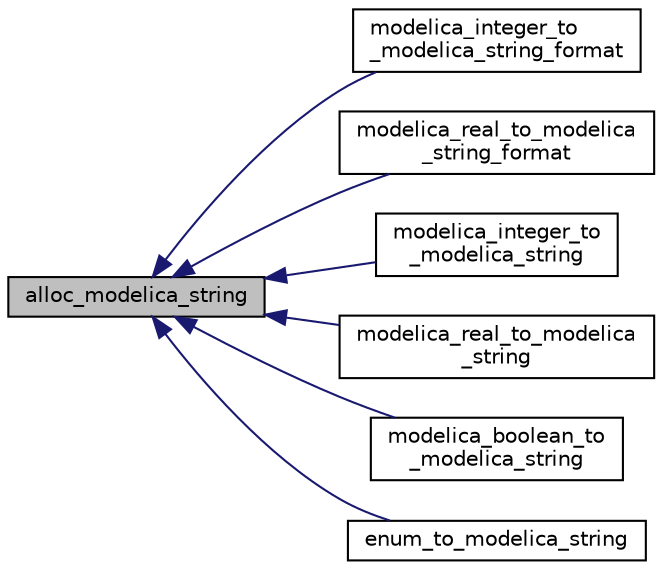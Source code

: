 digraph "alloc_modelica_string"
{
  edge [fontname="Helvetica",fontsize="10",labelfontname="Helvetica",labelfontsize="10"];
  node [fontname="Helvetica",fontsize="10",shape=record];
  rankdir="LR";
  Node1 [label="alloc_modelica_string",height=0.2,width=0.4,color="black", fillcolor="grey75", style="filled", fontcolor="black"];
  Node1 -> Node2 [dir="back",color="midnightblue",fontsize="10",style="solid",fontname="Helvetica"];
  Node2 [label="modelica_integer_to\l_modelica_string_format",height=0.2,width=0.4,color="black", fillcolor="white", style="filled",URL="$d3/d37/modelica__string_8h.html#a24116a8595b4e2abf42f08dbf663235d"];
  Node1 -> Node3 [dir="back",color="midnightblue",fontsize="10",style="solid",fontname="Helvetica"];
  Node3 [label="modelica_real_to_modelica\l_string_format",height=0.2,width=0.4,color="black", fillcolor="white", style="filled",URL="$d3/d37/modelica__string_8h.html#a327a17ceb5d14b55937be4a183c4e525"];
  Node1 -> Node4 [dir="back",color="midnightblue",fontsize="10",style="solid",fontname="Helvetica"];
  Node4 [label="modelica_integer_to\l_modelica_string",height=0.2,width=0.4,color="black", fillcolor="white", style="filled",URL="$d3/d37/modelica__string_8h.html#a672ff4045e2d75c0029e6cc5d7f0a507"];
  Node1 -> Node5 [dir="back",color="midnightblue",fontsize="10",style="solid",fontname="Helvetica"];
  Node5 [label="modelica_real_to_modelica\l_string",height=0.2,width=0.4,color="black", fillcolor="white", style="filled",URL="$d3/d37/modelica__string_8h.html#a9ab4c457daab094e56b22cdfa074c716"];
  Node1 -> Node6 [dir="back",color="midnightblue",fontsize="10",style="solid",fontname="Helvetica"];
  Node6 [label="modelica_boolean_to\l_modelica_string",height=0.2,width=0.4,color="black", fillcolor="white", style="filled",URL="$d3/d37/modelica__string_8h.html#af34691e3dee63247618d2f122b0e8477"];
  Node1 -> Node7 [dir="back",color="midnightblue",fontsize="10",style="solid",fontname="Helvetica"];
  Node7 [label="enum_to_modelica_string",height=0.2,width=0.4,color="black", fillcolor="white", style="filled",URL="$d3/d37/modelica__string_8h.html#abc2229161d85c4f760b412227c7b0729"];
}
